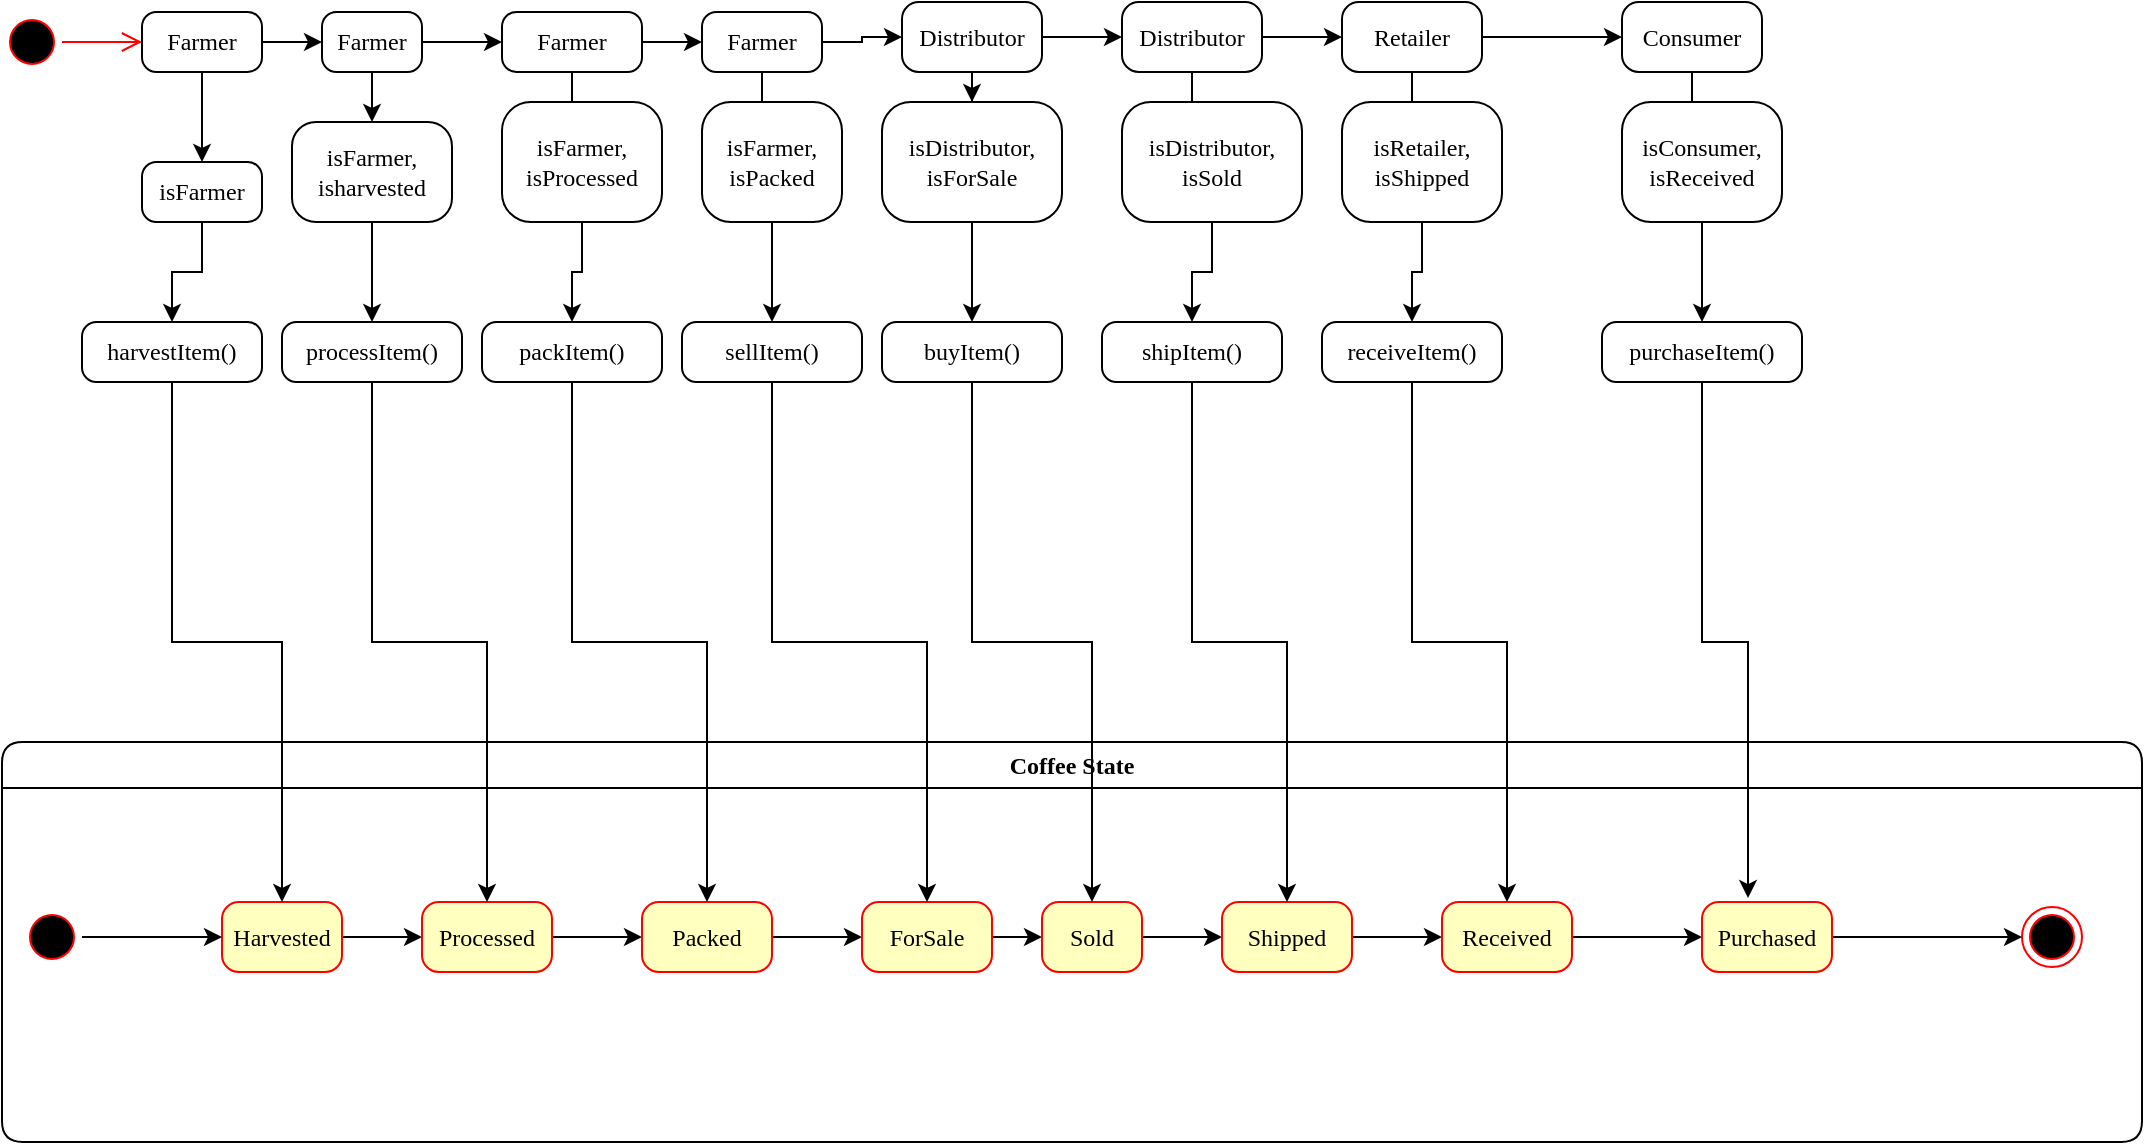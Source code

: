 <mxfile version="15.6.6" type="device"><diagram name="Page-1" id="58cdce13-f638-feb5-8d6f-7d28b1aa9fa0"><mxGraphModel dx="2398" dy="834" grid="1" gridSize="10" guides="1" tooltips="1" connect="1" arrows="1" fold="1" page="1" pageScale="1" pageWidth="1100" pageHeight="850" background="none" math="0" shadow="0"><root><mxCell id="0"/><mxCell id="1" parent="0"/><mxCell id="382b91b5511bd0f7-1" value="" style="ellipse;html=1;shape=startState;fillColor=#000000;strokeColor=#ff0000;rounded=1;shadow=0;comic=0;labelBackgroundColor=none;fontFamily=Verdana;fontSize=12;fontColor=#000000;align=center;direction=south;" parent="1" vertex="1"><mxGeometry x="-60" y="135" width="30" height="30" as="geometry"/></mxCell><mxCell id="DR7JpKdmdOebgFivepaP-24" value="" style="edgeStyle=orthogonalEdgeStyle;rounded=0;orthogonalLoop=1;jettySize=auto;html=1;labelBackgroundColor=default;fontSize=14;fontColor=default;strokeColor=default;fillColor=default;" edge="1" parent="1" source="382b91b5511bd0f7-6" target="DR7JpKdmdOebgFivepaP-22"><mxGeometry relative="1" as="geometry"/></mxCell><mxCell id="DR7JpKdmdOebgFivepaP-75" value="" style="edgeStyle=orthogonalEdgeStyle;rounded=0;orthogonalLoop=1;jettySize=auto;html=1;labelBackgroundColor=default;fontSize=14;fontColor=default;strokeColor=default;fillColor=default;" edge="1" parent="1" source="382b91b5511bd0f7-6" target="DR7JpKdmdOebgFivepaP-28"><mxGeometry relative="1" as="geometry"/></mxCell><mxCell id="382b91b5511bd0f7-6" value="Farmer" style="rounded=1;whiteSpace=wrap;html=1;arcSize=24;fillColor=default;strokeColor=default;shadow=0;comic=0;labelBackgroundColor=default;fontFamily=Verdana;fontSize=12;fontColor=default;align=center;" parent="1" vertex="1"><mxGeometry x="10" y="135" width="60" height="30" as="geometry"/></mxCell><mxCell id="2a3bc250acf0617d-7" value="Coffee State" style="swimlane;whiteSpace=wrap;html=1;rounded=1;shadow=0;comic=0;labelBackgroundColor=none;strokeWidth=1;fontFamily=Verdana;fontSize=12;align=center;fillColor=default;strokeColor=default;fontColor=default;" parent="1" vertex="1"><mxGeometry x="-60" y="500" width="1070" height="200" as="geometry"/></mxCell><mxCell id="DR7JpKdmdOebgFivepaP-11" style="edgeStyle=orthogonalEdgeStyle;rounded=0;orthogonalLoop=1;jettySize=auto;html=1;labelBackgroundColor=default;fontSize=14;fontColor=default;strokeColor=default;fillColor=default;" edge="1" parent="2a3bc250acf0617d-7" source="382b91b5511bd0f7-8" target="DR7JpKdmdOebgFivepaP-1"><mxGeometry relative="1" as="geometry"/></mxCell><mxCell id="382b91b5511bd0f7-8" value="Harvested" style="rounded=1;whiteSpace=wrap;html=1;arcSize=24;fillColor=#ffffc0;strokeColor=#ff0000;shadow=0;comic=0;labelBackgroundColor=none;fontFamily=Verdana;fontSize=12;fontColor=#000000;align=center;" parent="2a3bc250acf0617d-7" vertex="1"><mxGeometry x="110" y="80" width="60" height="35" as="geometry"/></mxCell><mxCell id="24f968d109e7d6b4-3" value="" style="ellipse;html=1;shape=endState;fillColor=#000000;strokeColor=#ff0000;rounded=1;shadow=0;comic=0;labelBackgroundColor=none;fontFamily=Verdana;fontSize=12;fontColor=#000000;align=center;" parent="2a3bc250acf0617d-7" vertex="1"><mxGeometry x="1010" y="82.5" width="30" height="30" as="geometry"/></mxCell><mxCell id="DR7JpKdmdOebgFivepaP-21" style="edgeStyle=orthogonalEdgeStyle;rounded=0;orthogonalLoop=1;jettySize=auto;html=1;labelBackgroundColor=default;fontSize=14;fontColor=default;strokeColor=default;fillColor=default;" edge="1" parent="2a3bc250acf0617d-7" source="2a3bc250acf0617d-3" target="382b91b5511bd0f7-8"><mxGeometry relative="1" as="geometry"/></mxCell><mxCell id="2a3bc250acf0617d-3" value="" style="ellipse;html=1;shape=startState;fillColor=#000000;strokeColor=#ff0000;rounded=1;shadow=0;comic=0;labelBackgroundColor=none;fontFamily=Verdana;fontSize=12;fontColor=#000000;align=center;direction=south;" parent="2a3bc250acf0617d-7" vertex="1"><mxGeometry x="10" y="82.5" width="30" height="30" as="geometry"/></mxCell><mxCell id="DR7JpKdmdOebgFivepaP-12" style="edgeStyle=orthogonalEdgeStyle;rounded=0;orthogonalLoop=1;jettySize=auto;html=1;entryX=0;entryY=0.5;entryDx=0;entryDy=0;labelBackgroundColor=default;fontSize=14;fontColor=default;strokeColor=default;fillColor=default;" edge="1" parent="2a3bc250acf0617d-7" source="DR7JpKdmdOebgFivepaP-1" target="DR7JpKdmdOebgFivepaP-2"><mxGeometry relative="1" as="geometry"/></mxCell><mxCell id="DR7JpKdmdOebgFivepaP-1" value="Processed" style="rounded=1;whiteSpace=wrap;html=1;arcSize=24;fillColor=#ffffc0;strokeColor=#ff0000;shadow=0;comic=0;labelBackgroundColor=none;fontFamily=Verdana;fontSize=12;fontColor=#000000;align=center;" vertex="1" parent="2a3bc250acf0617d-7"><mxGeometry x="210" y="80" width="65" height="35" as="geometry"/></mxCell><mxCell id="DR7JpKdmdOebgFivepaP-14" style="edgeStyle=orthogonalEdgeStyle;rounded=0;orthogonalLoop=1;jettySize=auto;html=1;entryX=0;entryY=0.5;entryDx=0;entryDy=0;labelBackgroundColor=default;fontSize=14;fontColor=default;strokeColor=default;fillColor=default;" edge="1" parent="2a3bc250acf0617d-7" source="DR7JpKdmdOebgFivepaP-2" target="DR7JpKdmdOebgFivepaP-3"><mxGeometry relative="1" as="geometry"/></mxCell><mxCell id="DR7JpKdmdOebgFivepaP-2" value="Packed" style="rounded=1;whiteSpace=wrap;html=1;arcSize=24;fillColor=#ffffc0;strokeColor=#ff0000;shadow=0;comic=0;labelBackgroundColor=none;fontFamily=Verdana;fontSize=12;fontColor=#000000;align=center;" vertex="1" parent="2a3bc250acf0617d-7"><mxGeometry x="320" y="80" width="65" height="35" as="geometry"/></mxCell><mxCell id="DR7JpKdmdOebgFivepaP-16" style="edgeStyle=orthogonalEdgeStyle;rounded=0;orthogonalLoop=1;jettySize=auto;html=1;entryX=0;entryY=0.5;entryDx=0;entryDy=0;labelBackgroundColor=default;fontSize=14;fontColor=default;strokeColor=default;fillColor=default;" edge="1" parent="2a3bc250acf0617d-7" source="DR7JpKdmdOebgFivepaP-3" target="DR7JpKdmdOebgFivepaP-4"><mxGeometry relative="1" as="geometry"/></mxCell><mxCell id="DR7JpKdmdOebgFivepaP-3" value="ForSale" style="rounded=1;whiteSpace=wrap;html=1;arcSize=24;fillColor=#ffffc0;strokeColor=#ff0000;shadow=0;comic=0;labelBackgroundColor=none;fontFamily=Verdana;fontSize=12;fontColor=#000000;align=center;" vertex="1" parent="2a3bc250acf0617d-7"><mxGeometry x="430" y="80" width="65" height="35" as="geometry"/></mxCell><mxCell id="DR7JpKdmdOebgFivepaP-17" style="edgeStyle=orthogonalEdgeStyle;rounded=0;orthogonalLoop=1;jettySize=auto;html=1;entryX=0;entryY=0.5;entryDx=0;entryDy=0;labelBackgroundColor=default;fontSize=14;fontColor=default;strokeColor=default;fillColor=default;" edge="1" parent="2a3bc250acf0617d-7" source="DR7JpKdmdOebgFivepaP-4" target="DR7JpKdmdOebgFivepaP-5"><mxGeometry relative="1" as="geometry"/></mxCell><mxCell id="DR7JpKdmdOebgFivepaP-4" value="Sold" style="rounded=1;whiteSpace=wrap;html=1;arcSize=24;fillColor=#ffffc0;strokeColor=#ff0000;shadow=0;comic=0;labelBackgroundColor=none;fontFamily=Verdana;fontSize=12;fontColor=#000000;align=center;" vertex="1" parent="2a3bc250acf0617d-7"><mxGeometry x="520" y="80" width="50" height="35" as="geometry"/></mxCell><mxCell id="DR7JpKdmdOebgFivepaP-18" style="edgeStyle=orthogonalEdgeStyle;rounded=0;orthogonalLoop=1;jettySize=auto;html=1;entryX=0;entryY=0.5;entryDx=0;entryDy=0;labelBackgroundColor=default;fontSize=14;fontColor=default;strokeColor=default;fillColor=default;" edge="1" parent="2a3bc250acf0617d-7" source="DR7JpKdmdOebgFivepaP-5" target="DR7JpKdmdOebgFivepaP-6"><mxGeometry relative="1" as="geometry"/></mxCell><mxCell id="DR7JpKdmdOebgFivepaP-5" value="Shipped" style="rounded=1;whiteSpace=wrap;html=1;arcSize=24;fillColor=#ffffc0;strokeColor=#ff0000;shadow=0;comic=0;labelBackgroundColor=none;fontFamily=Verdana;fontSize=12;fontColor=#000000;align=center;" vertex="1" parent="2a3bc250acf0617d-7"><mxGeometry x="610" y="80" width="65" height="35" as="geometry"/></mxCell><mxCell id="DR7JpKdmdOebgFivepaP-19" style="edgeStyle=orthogonalEdgeStyle;rounded=0;orthogonalLoop=1;jettySize=auto;html=1;entryX=0;entryY=0.5;entryDx=0;entryDy=0;labelBackgroundColor=default;fontSize=14;fontColor=default;strokeColor=default;fillColor=default;" edge="1" parent="2a3bc250acf0617d-7" source="DR7JpKdmdOebgFivepaP-6" target="DR7JpKdmdOebgFivepaP-7"><mxGeometry relative="1" as="geometry"/></mxCell><mxCell id="DR7JpKdmdOebgFivepaP-6" value="Received" style="rounded=1;whiteSpace=wrap;html=1;arcSize=24;fillColor=#ffffc0;strokeColor=#ff0000;shadow=0;comic=0;labelBackgroundColor=none;fontFamily=Verdana;fontSize=12;fontColor=#000000;align=center;" vertex="1" parent="2a3bc250acf0617d-7"><mxGeometry x="720" y="80" width="65" height="35" as="geometry"/></mxCell><mxCell id="DR7JpKdmdOebgFivepaP-20" style="edgeStyle=orthogonalEdgeStyle;rounded=0;orthogonalLoop=1;jettySize=auto;html=1;entryX=0;entryY=0.5;entryDx=0;entryDy=0;labelBackgroundColor=default;fontSize=14;fontColor=default;strokeColor=default;fillColor=default;" edge="1" parent="2a3bc250acf0617d-7" source="DR7JpKdmdOebgFivepaP-7" target="24f968d109e7d6b4-3"><mxGeometry relative="1" as="geometry"/></mxCell><mxCell id="DR7JpKdmdOebgFivepaP-7" value="Purchased" style="rounded=1;whiteSpace=wrap;html=1;arcSize=24;fillColor=#ffffc0;strokeColor=#ff0000;shadow=0;comic=0;labelBackgroundColor=none;fontFamily=Verdana;fontSize=12;fontColor=#000000;align=center;" vertex="1" parent="2a3bc250acf0617d-7"><mxGeometry x="850" y="80" width="65" height="35" as="geometry"/></mxCell><mxCell id="2a3bc250acf0617d-9" style="edgeStyle=orthogonalEdgeStyle;html=1;labelBackgroundColor=none;endArrow=open;endSize=8;strokeColor=#ff0000;fontFamily=Verdana;fontSize=12;align=left;" parent="1" source="382b91b5511bd0f7-1" target="382b91b5511bd0f7-6" edge="1"><mxGeometry relative="1" as="geometry"/></mxCell><mxCell id="DR7JpKdmdOebgFivepaP-25" value="" style="edgeStyle=orthogonalEdgeStyle;rounded=0;orthogonalLoop=1;jettySize=auto;html=1;labelBackgroundColor=default;fontSize=14;fontColor=default;strokeColor=default;fillColor=default;" edge="1" parent="1" source="DR7JpKdmdOebgFivepaP-22" target="DR7JpKdmdOebgFivepaP-23"><mxGeometry relative="1" as="geometry"/></mxCell><mxCell id="DR7JpKdmdOebgFivepaP-22" value="isFarmer" style="rounded=1;whiteSpace=wrap;html=1;arcSize=24;fillColor=default;strokeColor=default;shadow=0;comic=0;labelBackgroundColor=default;fontFamily=Verdana;fontSize=12;fontColor=default;align=center;" vertex="1" parent="1"><mxGeometry x="10" y="210" width="60" height="30" as="geometry"/></mxCell><mxCell id="DR7JpKdmdOebgFivepaP-26" style="edgeStyle=orthogonalEdgeStyle;rounded=0;orthogonalLoop=1;jettySize=auto;html=1;entryX=0.5;entryY=0;entryDx=0;entryDy=0;labelBackgroundColor=default;fontSize=14;fontColor=default;strokeColor=default;fillColor=default;" edge="1" parent="1" source="DR7JpKdmdOebgFivepaP-23" target="382b91b5511bd0f7-8"><mxGeometry relative="1" as="geometry"/></mxCell><mxCell id="DR7JpKdmdOebgFivepaP-23" value="harvestItem()" style="rounded=1;whiteSpace=wrap;html=1;arcSize=24;fillColor=default;strokeColor=default;shadow=0;comic=0;labelBackgroundColor=default;fontFamily=Verdana;fontSize=12;fontColor=default;align=center;" vertex="1" parent="1"><mxGeometry x="-20" y="290" width="90" height="30" as="geometry"/></mxCell><mxCell id="DR7JpKdmdOebgFivepaP-27" value="" style="edgeStyle=orthogonalEdgeStyle;rounded=0;orthogonalLoop=1;jettySize=auto;html=1;labelBackgroundColor=default;fontSize=14;fontColor=default;strokeColor=default;fillColor=default;" edge="1" parent="1" source="DR7JpKdmdOebgFivepaP-28" target="DR7JpKdmdOebgFivepaP-30"><mxGeometry relative="1" as="geometry"/></mxCell><mxCell id="DR7JpKdmdOebgFivepaP-78" style="edgeStyle=orthogonalEdgeStyle;rounded=0;orthogonalLoop=1;jettySize=auto;html=1;entryX=0;entryY=0.5;entryDx=0;entryDy=0;labelBackgroundColor=default;fontSize=14;fontColor=default;strokeColor=default;fillColor=default;" edge="1" parent="1" source="DR7JpKdmdOebgFivepaP-28" target="DR7JpKdmdOebgFivepaP-34"><mxGeometry relative="1" as="geometry"/></mxCell><mxCell id="DR7JpKdmdOebgFivepaP-28" value="Farmer" style="rounded=1;whiteSpace=wrap;html=1;arcSize=24;fillColor=default;strokeColor=default;shadow=0;comic=0;labelBackgroundColor=default;fontFamily=Verdana;fontSize=12;fontColor=default;align=center;" vertex="1" parent="1"><mxGeometry x="100" y="135" width="50" height="30" as="geometry"/></mxCell><mxCell id="DR7JpKdmdOebgFivepaP-29" value="" style="edgeStyle=orthogonalEdgeStyle;rounded=0;orthogonalLoop=1;jettySize=auto;html=1;labelBackgroundColor=default;fontSize=14;fontColor=default;strokeColor=default;fillColor=default;" edge="1" parent="1" source="DR7JpKdmdOebgFivepaP-30" target="DR7JpKdmdOebgFivepaP-31"><mxGeometry relative="1" as="geometry"/></mxCell><mxCell id="DR7JpKdmdOebgFivepaP-30" value="isFarmer,&lt;br&gt;isharvested" style="rounded=1;whiteSpace=wrap;html=1;arcSize=24;fillColor=default;strokeColor=default;shadow=0;comic=0;labelBackgroundColor=default;fontFamily=Verdana;fontSize=12;fontColor=default;align=center;" vertex="1" parent="1"><mxGeometry x="85" y="190" width="80" height="50" as="geometry"/></mxCell><mxCell id="DR7JpKdmdOebgFivepaP-32" style="edgeStyle=orthogonalEdgeStyle;rounded=0;orthogonalLoop=1;jettySize=auto;html=1;entryX=0.5;entryY=0;entryDx=0;entryDy=0;labelBackgroundColor=default;fontSize=14;fontColor=default;strokeColor=default;fillColor=default;" edge="1" parent="1" source="DR7JpKdmdOebgFivepaP-31" target="DR7JpKdmdOebgFivepaP-1"><mxGeometry relative="1" as="geometry"/></mxCell><mxCell id="DR7JpKdmdOebgFivepaP-31" value="processItem()" style="rounded=1;whiteSpace=wrap;html=1;arcSize=24;fillColor=default;strokeColor=default;shadow=0;comic=0;labelBackgroundColor=default;fontFamily=Verdana;fontSize=12;fontColor=default;align=center;" vertex="1" parent="1"><mxGeometry x="80" y="290" width="90" height="30" as="geometry"/></mxCell><mxCell id="DR7JpKdmdOebgFivepaP-33" value="" style="edgeStyle=orthogonalEdgeStyle;rounded=0;orthogonalLoop=1;jettySize=auto;html=1;labelBackgroundColor=default;fontSize=14;fontColor=default;strokeColor=default;fillColor=default;" edge="1" parent="1" source="DR7JpKdmdOebgFivepaP-34" target="DR7JpKdmdOebgFivepaP-36"><mxGeometry relative="1" as="geometry"/></mxCell><mxCell id="DR7JpKdmdOebgFivepaP-79" style="edgeStyle=orthogonalEdgeStyle;rounded=0;orthogonalLoop=1;jettySize=auto;html=1;labelBackgroundColor=default;fontSize=14;fontColor=default;strokeColor=default;fillColor=default;" edge="1" parent="1" source="DR7JpKdmdOebgFivepaP-34" target="DR7JpKdmdOebgFivepaP-41"><mxGeometry relative="1" as="geometry"/></mxCell><mxCell id="DR7JpKdmdOebgFivepaP-34" value="Farmer" style="rounded=1;whiteSpace=wrap;html=1;arcSize=24;fillColor=default;strokeColor=default;shadow=0;comic=0;labelBackgroundColor=default;fontFamily=Verdana;fontSize=12;fontColor=default;align=center;" vertex="1" parent="1"><mxGeometry x="190" y="135" width="70" height="30" as="geometry"/></mxCell><mxCell id="DR7JpKdmdOebgFivepaP-35" value="" style="edgeStyle=orthogonalEdgeStyle;rounded=0;orthogonalLoop=1;jettySize=auto;html=1;labelBackgroundColor=default;fontSize=14;fontColor=default;strokeColor=default;fillColor=default;" edge="1" parent="1" source="DR7JpKdmdOebgFivepaP-36" target="DR7JpKdmdOebgFivepaP-37"><mxGeometry relative="1" as="geometry"/></mxCell><mxCell id="DR7JpKdmdOebgFivepaP-36" value="isFarmer,&lt;br&gt;isProcessed" style="rounded=1;whiteSpace=wrap;html=1;arcSize=24;fillColor=default;strokeColor=default;shadow=0;comic=0;labelBackgroundColor=default;fontFamily=Verdana;fontSize=12;fontColor=default;align=center;" vertex="1" parent="1"><mxGeometry x="190" y="180" width="80" height="60" as="geometry"/></mxCell><mxCell id="DR7JpKdmdOebgFivepaP-39" style="edgeStyle=orthogonalEdgeStyle;rounded=0;orthogonalLoop=1;jettySize=auto;html=1;labelBackgroundColor=default;fontSize=14;fontColor=default;strokeColor=default;fillColor=default;" edge="1" parent="1" source="DR7JpKdmdOebgFivepaP-37" target="DR7JpKdmdOebgFivepaP-2"><mxGeometry relative="1" as="geometry"/></mxCell><mxCell id="DR7JpKdmdOebgFivepaP-37" value="packItem()" style="rounded=1;whiteSpace=wrap;html=1;arcSize=24;fillColor=default;strokeColor=default;shadow=0;comic=0;labelBackgroundColor=default;fontFamily=Verdana;fontSize=12;fontColor=default;align=center;" vertex="1" parent="1"><mxGeometry x="180" y="290" width="90" height="30" as="geometry"/></mxCell><mxCell id="DR7JpKdmdOebgFivepaP-40" value="" style="edgeStyle=orthogonalEdgeStyle;rounded=0;orthogonalLoop=1;jettySize=auto;html=1;labelBackgroundColor=default;fontSize=14;fontColor=default;strokeColor=default;fillColor=default;" edge="1" parent="1" source="DR7JpKdmdOebgFivepaP-41" target="DR7JpKdmdOebgFivepaP-43"><mxGeometry relative="1" as="geometry"/></mxCell><mxCell id="DR7JpKdmdOebgFivepaP-81" style="edgeStyle=orthogonalEdgeStyle;rounded=0;orthogonalLoop=1;jettySize=auto;html=1;entryX=0;entryY=0.5;entryDx=0;entryDy=0;labelBackgroundColor=default;fontSize=14;fontColor=default;strokeColor=default;fillColor=default;" edge="1" parent="1" source="DR7JpKdmdOebgFivepaP-41" target="DR7JpKdmdOebgFivepaP-47"><mxGeometry relative="1" as="geometry"/></mxCell><mxCell id="DR7JpKdmdOebgFivepaP-41" value="Farmer" style="rounded=1;whiteSpace=wrap;html=1;arcSize=24;fillColor=default;strokeColor=default;shadow=0;comic=0;labelBackgroundColor=default;fontFamily=Verdana;fontSize=12;fontColor=default;align=center;" vertex="1" parent="1"><mxGeometry x="290" y="135" width="60" height="30" as="geometry"/></mxCell><mxCell id="DR7JpKdmdOebgFivepaP-42" value="" style="edgeStyle=orthogonalEdgeStyle;rounded=0;orthogonalLoop=1;jettySize=auto;html=1;labelBackgroundColor=default;fontSize=14;fontColor=default;strokeColor=default;fillColor=default;" edge="1" parent="1" source="DR7JpKdmdOebgFivepaP-43" target="DR7JpKdmdOebgFivepaP-44"><mxGeometry relative="1" as="geometry"/></mxCell><mxCell id="DR7JpKdmdOebgFivepaP-43" value="isFarmer,&lt;br&gt;isPacked" style="rounded=1;whiteSpace=wrap;html=1;arcSize=24;fillColor=default;strokeColor=default;shadow=0;comic=0;labelBackgroundColor=default;fontFamily=Verdana;fontSize=12;fontColor=default;align=center;" vertex="1" parent="1"><mxGeometry x="290" y="180" width="70" height="60" as="geometry"/></mxCell><mxCell id="DR7JpKdmdOebgFivepaP-45" style="edgeStyle=orthogonalEdgeStyle;rounded=0;orthogonalLoop=1;jettySize=auto;html=1;labelBackgroundColor=default;fontSize=14;fontColor=default;strokeColor=default;fillColor=default;" edge="1" parent="1" source="DR7JpKdmdOebgFivepaP-44" target="DR7JpKdmdOebgFivepaP-3"><mxGeometry relative="1" as="geometry"/></mxCell><mxCell id="DR7JpKdmdOebgFivepaP-44" value="sellItem()" style="rounded=1;whiteSpace=wrap;html=1;arcSize=24;fillColor=default;strokeColor=default;shadow=0;comic=0;labelBackgroundColor=default;fontFamily=Verdana;fontSize=12;fontColor=default;align=center;" vertex="1" parent="1"><mxGeometry x="280" y="290" width="90" height="30" as="geometry"/></mxCell><mxCell id="DR7JpKdmdOebgFivepaP-46" value="" style="edgeStyle=orthogonalEdgeStyle;rounded=0;orthogonalLoop=1;jettySize=auto;html=1;labelBackgroundColor=default;fontSize=14;fontColor=default;strokeColor=default;fillColor=default;" edge="1" parent="1" source="DR7JpKdmdOebgFivepaP-47" target="DR7JpKdmdOebgFivepaP-49"><mxGeometry relative="1" as="geometry"/></mxCell><mxCell id="DR7JpKdmdOebgFivepaP-82" style="edgeStyle=orthogonalEdgeStyle;rounded=0;orthogonalLoop=1;jettySize=auto;html=1;labelBackgroundColor=default;fontSize=14;fontColor=default;strokeColor=default;fillColor=default;" edge="1" parent="1" source="DR7JpKdmdOebgFivepaP-47" target="DR7JpKdmdOebgFivepaP-58"><mxGeometry relative="1" as="geometry"/></mxCell><mxCell id="DR7JpKdmdOebgFivepaP-47" value="Distributor" style="rounded=1;whiteSpace=wrap;html=1;arcSize=24;fillColor=default;strokeColor=default;shadow=0;comic=0;labelBackgroundColor=default;fontFamily=Verdana;fontSize=12;fontColor=default;align=center;" vertex="1" parent="1"><mxGeometry x="390" y="130" width="70" height="35" as="geometry"/></mxCell><mxCell id="DR7JpKdmdOebgFivepaP-48" value="" style="edgeStyle=orthogonalEdgeStyle;rounded=0;orthogonalLoop=1;jettySize=auto;html=1;labelBackgroundColor=default;fontSize=14;fontColor=default;strokeColor=default;fillColor=default;" edge="1" parent="1" source="DR7JpKdmdOebgFivepaP-49" target="DR7JpKdmdOebgFivepaP-50"><mxGeometry relative="1" as="geometry"/></mxCell><mxCell id="DR7JpKdmdOebgFivepaP-49" value="isDistributor,&lt;br&gt;isForSale" style="rounded=1;whiteSpace=wrap;html=1;arcSize=24;fillColor=default;strokeColor=default;shadow=0;comic=0;labelBackgroundColor=default;fontFamily=Verdana;fontSize=12;fontColor=default;align=center;" vertex="1" parent="1"><mxGeometry x="380" y="180" width="90" height="60" as="geometry"/></mxCell><mxCell id="DR7JpKdmdOebgFivepaP-51" style="edgeStyle=orthogonalEdgeStyle;rounded=0;orthogonalLoop=1;jettySize=auto;html=1;labelBackgroundColor=default;fontSize=14;fontColor=default;strokeColor=default;fillColor=default;entryX=0.5;entryY=0;entryDx=0;entryDy=0;" edge="1" parent="1" source="DR7JpKdmdOebgFivepaP-50" target="DR7JpKdmdOebgFivepaP-4"><mxGeometry relative="1" as="geometry"><mxPoint x="470" y="480" as="targetPoint"/></mxGeometry></mxCell><mxCell id="DR7JpKdmdOebgFivepaP-50" value="buyItem()" style="rounded=1;whiteSpace=wrap;html=1;arcSize=24;fillColor=default;strokeColor=default;shadow=0;comic=0;labelBackgroundColor=default;fontFamily=Verdana;fontSize=12;fontColor=default;align=center;" vertex="1" parent="1"><mxGeometry x="380" y="290" width="90" height="30" as="geometry"/></mxCell><mxCell id="DR7JpKdmdOebgFivepaP-57" value="" style="edgeStyle=orthogonalEdgeStyle;rounded=0;orthogonalLoop=1;jettySize=auto;html=1;labelBackgroundColor=default;fontSize=14;fontColor=default;strokeColor=default;fillColor=default;" edge="1" parent="1" source="DR7JpKdmdOebgFivepaP-58" target="DR7JpKdmdOebgFivepaP-60"><mxGeometry relative="1" as="geometry"/></mxCell><mxCell id="DR7JpKdmdOebgFivepaP-83" style="edgeStyle=orthogonalEdgeStyle;rounded=0;orthogonalLoop=1;jettySize=auto;html=1;labelBackgroundColor=default;fontSize=14;fontColor=default;strokeColor=default;fillColor=default;" edge="1" parent="1" source="DR7JpKdmdOebgFivepaP-58" target="DR7JpKdmdOebgFivepaP-64"><mxGeometry relative="1" as="geometry"/></mxCell><mxCell id="DR7JpKdmdOebgFivepaP-58" value="Distributor" style="rounded=1;whiteSpace=wrap;html=1;arcSize=24;fillColor=default;strokeColor=default;shadow=0;comic=0;labelBackgroundColor=default;fontFamily=Verdana;fontSize=12;fontColor=default;align=center;" vertex="1" parent="1"><mxGeometry x="500" y="130" width="70" height="35" as="geometry"/></mxCell><mxCell id="DR7JpKdmdOebgFivepaP-59" value="" style="edgeStyle=orthogonalEdgeStyle;rounded=0;orthogonalLoop=1;jettySize=auto;html=1;labelBackgroundColor=default;fontSize=14;fontColor=default;strokeColor=default;fillColor=default;" edge="1" parent="1" source="DR7JpKdmdOebgFivepaP-60" target="DR7JpKdmdOebgFivepaP-61"><mxGeometry relative="1" as="geometry"/></mxCell><mxCell id="DR7JpKdmdOebgFivepaP-60" value="isDistributor,&lt;br&gt;isSold" style="rounded=1;whiteSpace=wrap;html=1;arcSize=24;fillColor=default;strokeColor=default;shadow=0;comic=0;labelBackgroundColor=default;fontFamily=Verdana;fontSize=12;fontColor=default;align=center;" vertex="1" parent="1"><mxGeometry x="500" y="180" width="90" height="60" as="geometry"/></mxCell><mxCell id="DR7JpKdmdOebgFivepaP-62" style="edgeStyle=orthogonalEdgeStyle;rounded=0;orthogonalLoop=1;jettySize=auto;html=1;entryX=0.5;entryY=0;entryDx=0;entryDy=0;labelBackgroundColor=default;fontSize=14;fontColor=default;strokeColor=default;fillColor=default;" edge="1" parent="1" source="DR7JpKdmdOebgFivepaP-61" target="DR7JpKdmdOebgFivepaP-5"><mxGeometry relative="1" as="geometry"/></mxCell><mxCell id="DR7JpKdmdOebgFivepaP-61" value="shipItem()" style="rounded=1;whiteSpace=wrap;html=1;arcSize=24;fillColor=default;strokeColor=default;shadow=0;comic=0;labelBackgroundColor=default;fontFamily=Verdana;fontSize=12;fontColor=default;align=center;" vertex="1" parent="1"><mxGeometry x="490" y="290" width="90" height="30" as="geometry"/></mxCell><mxCell id="DR7JpKdmdOebgFivepaP-63" value="" style="edgeStyle=orthogonalEdgeStyle;rounded=0;orthogonalLoop=1;jettySize=auto;html=1;labelBackgroundColor=default;fontSize=14;fontColor=default;strokeColor=default;fillColor=default;" edge="1" parent="1" source="DR7JpKdmdOebgFivepaP-64" target="DR7JpKdmdOebgFivepaP-66"><mxGeometry relative="1" as="geometry"/></mxCell><mxCell id="DR7JpKdmdOebgFivepaP-84" style="edgeStyle=orthogonalEdgeStyle;rounded=0;orthogonalLoop=1;jettySize=auto;html=1;entryX=0;entryY=0.5;entryDx=0;entryDy=0;labelBackgroundColor=default;fontSize=14;fontColor=default;strokeColor=default;fillColor=default;" edge="1" parent="1" source="DR7JpKdmdOebgFivepaP-64" target="DR7JpKdmdOebgFivepaP-70"><mxGeometry relative="1" as="geometry"/></mxCell><mxCell id="DR7JpKdmdOebgFivepaP-64" value="Retailer" style="rounded=1;whiteSpace=wrap;html=1;arcSize=24;fillColor=default;strokeColor=default;shadow=0;comic=0;labelBackgroundColor=default;fontFamily=Verdana;fontSize=12;fontColor=default;align=center;" vertex="1" parent="1"><mxGeometry x="610" y="130" width="70" height="35" as="geometry"/></mxCell><mxCell id="DR7JpKdmdOebgFivepaP-65" value="" style="edgeStyle=orthogonalEdgeStyle;rounded=0;orthogonalLoop=1;jettySize=auto;html=1;labelBackgroundColor=default;fontSize=14;fontColor=default;strokeColor=default;fillColor=default;" edge="1" parent="1" source="DR7JpKdmdOebgFivepaP-66" target="DR7JpKdmdOebgFivepaP-67"><mxGeometry relative="1" as="geometry"/></mxCell><mxCell id="DR7JpKdmdOebgFivepaP-66" value="isRetailer,&lt;br&gt;isShipped" style="rounded=1;whiteSpace=wrap;html=1;arcSize=24;fillColor=default;strokeColor=default;shadow=0;comic=0;labelBackgroundColor=default;fontFamily=Verdana;fontSize=12;fontColor=default;align=center;" vertex="1" parent="1"><mxGeometry x="610" y="180" width="80" height="60" as="geometry"/></mxCell><mxCell id="DR7JpKdmdOebgFivepaP-68" style="edgeStyle=orthogonalEdgeStyle;rounded=0;orthogonalLoop=1;jettySize=auto;html=1;entryX=0.5;entryY=0;entryDx=0;entryDy=0;labelBackgroundColor=default;fontSize=14;fontColor=default;strokeColor=default;fillColor=default;" edge="1" parent="1" source="DR7JpKdmdOebgFivepaP-67" target="DR7JpKdmdOebgFivepaP-6"><mxGeometry relative="1" as="geometry"/></mxCell><mxCell id="DR7JpKdmdOebgFivepaP-67" value="receiveItem()" style="rounded=1;whiteSpace=wrap;html=1;arcSize=24;fillColor=default;strokeColor=default;shadow=0;comic=0;labelBackgroundColor=default;fontFamily=Verdana;fontSize=12;fontColor=default;align=center;" vertex="1" parent="1"><mxGeometry x="600" y="290" width="90" height="30" as="geometry"/></mxCell><mxCell id="DR7JpKdmdOebgFivepaP-69" value="" style="edgeStyle=orthogonalEdgeStyle;rounded=0;orthogonalLoop=1;jettySize=auto;html=1;labelBackgroundColor=default;fontSize=14;fontColor=default;strokeColor=default;fillColor=default;" edge="1" parent="1" source="DR7JpKdmdOebgFivepaP-70" target="DR7JpKdmdOebgFivepaP-72"><mxGeometry relative="1" as="geometry"/></mxCell><mxCell id="DR7JpKdmdOebgFivepaP-70" value="Consumer" style="rounded=1;whiteSpace=wrap;html=1;arcSize=24;fillColor=default;strokeColor=default;shadow=0;comic=0;labelBackgroundColor=default;fontFamily=Verdana;fontSize=12;fontColor=default;align=center;" vertex="1" parent="1"><mxGeometry x="750" y="130" width="70" height="35" as="geometry"/></mxCell><mxCell id="DR7JpKdmdOebgFivepaP-71" value="" style="edgeStyle=orthogonalEdgeStyle;rounded=0;orthogonalLoop=1;jettySize=auto;html=1;labelBackgroundColor=default;fontSize=14;fontColor=default;strokeColor=default;fillColor=default;" edge="1" parent="1" source="DR7JpKdmdOebgFivepaP-72" target="DR7JpKdmdOebgFivepaP-73"><mxGeometry relative="1" as="geometry"/></mxCell><mxCell id="DR7JpKdmdOebgFivepaP-72" value="isConsumer,&lt;br&gt;isReceived" style="rounded=1;whiteSpace=wrap;html=1;arcSize=24;fillColor=default;strokeColor=default;shadow=0;comic=0;labelBackgroundColor=default;fontFamily=Verdana;fontSize=12;fontColor=default;align=center;" vertex="1" parent="1"><mxGeometry x="750" y="180" width="80" height="60" as="geometry"/></mxCell><mxCell id="DR7JpKdmdOebgFivepaP-74" style="edgeStyle=orthogonalEdgeStyle;rounded=0;orthogonalLoop=1;jettySize=auto;html=1;entryX=0.354;entryY=-0.057;entryDx=0;entryDy=0;entryPerimeter=0;labelBackgroundColor=default;fontSize=14;fontColor=default;strokeColor=default;fillColor=default;" edge="1" parent="1" source="DR7JpKdmdOebgFivepaP-73" target="DR7JpKdmdOebgFivepaP-7"><mxGeometry relative="1" as="geometry"/></mxCell><mxCell id="DR7JpKdmdOebgFivepaP-73" value="purchaseItem()" style="rounded=1;whiteSpace=wrap;html=1;arcSize=24;fillColor=default;strokeColor=default;shadow=0;comic=0;labelBackgroundColor=default;fontFamily=Verdana;fontSize=12;fontColor=default;align=center;" vertex="1" parent="1"><mxGeometry x="740" y="290" width="100" height="30" as="geometry"/></mxCell></root></mxGraphModel></diagram></mxfile>